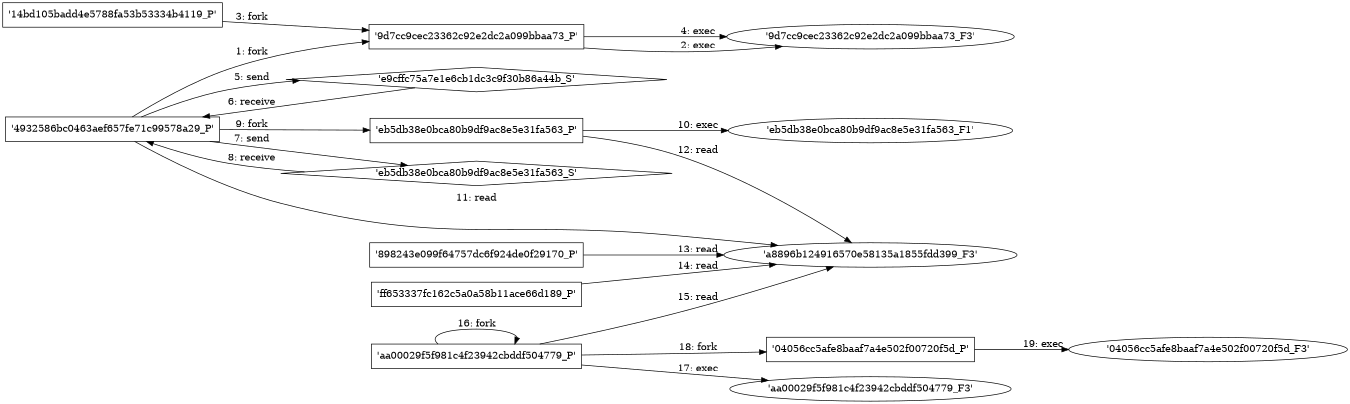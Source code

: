 digraph "D:\Learning\Paper\apt\基于CTI的攻击预警\Dataset\攻击图\ASGfromALLCTI\Cybersecurity threats How to discover, remediate, and mitigate.dot" {
rankdir="LR"
size="9"
fixedsize="false"
splines="true"
nodesep=0.3
ranksep=0
fontsize=10
overlap="scalexy"
engine= "neato"
	"'4932586bc0463aef657fe71c99578a29_P'" [node_type=Process shape=box]
	"'9d7cc9cec23362c92e2dc2a099bbaa73_P'" [node_type=Process shape=box]
	"'4932586bc0463aef657fe71c99578a29_P'" -> "'9d7cc9cec23362c92e2dc2a099bbaa73_P'" [label="1: fork"]
	"'9d7cc9cec23362c92e2dc2a099bbaa73_P'" [node_type=Process shape=box]
	"'9d7cc9cec23362c92e2dc2a099bbaa73_F3'" [node_type=File shape=ellipse]
	"'9d7cc9cec23362c92e2dc2a099bbaa73_P'" -> "'9d7cc9cec23362c92e2dc2a099bbaa73_F3'" [label="2: exec"]
	"'14bd105badd4e5788fa53b53334b4119_P'" [node_type=Process shape=box]
	"'9d7cc9cec23362c92e2dc2a099bbaa73_P'" [node_type=Process shape=box]
	"'14bd105badd4e5788fa53b53334b4119_P'" -> "'9d7cc9cec23362c92e2dc2a099bbaa73_P'" [label="3: fork"]
	"'9d7cc9cec23362c92e2dc2a099bbaa73_P'" [node_type=Process shape=box]
	"'9d7cc9cec23362c92e2dc2a099bbaa73_F3'" [node_type=File shape=ellipse]
	"'9d7cc9cec23362c92e2dc2a099bbaa73_P'" -> "'9d7cc9cec23362c92e2dc2a099bbaa73_F3'" [label="4: exec"]
	"'e9cffc75a7e1e6cb1dc3c9f30b86a44b_S'" [node_type=Socket shape=diamond]
	"'4932586bc0463aef657fe71c99578a29_P'" [node_type=Process shape=box]
	"'4932586bc0463aef657fe71c99578a29_P'" -> "'e9cffc75a7e1e6cb1dc3c9f30b86a44b_S'" [label="5: send"]
	"'e9cffc75a7e1e6cb1dc3c9f30b86a44b_S'" -> "'4932586bc0463aef657fe71c99578a29_P'" [label="6: receive"]
	"'eb5db38e0bca80b9df9ac8e5e31fa563_S'" [node_type=Socket shape=diamond]
	"'4932586bc0463aef657fe71c99578a29_P'" [node_type=Process shape=box]
	"'4932586bc0463aef657fe71c99578a29_P'" -> "'eb5db38e0bca80b9df9ac8e5e31fa563_S'" [label="7: send"]
	"'eb5db38e0bca80b9df9ac8e5e31fa563_S'" -> "'4932586bc0463aef657fe71c99578a29_P'" [label="8: receive"]
	"'4932586bc0463aef657fe71c99578a29_P'" [node_type=Process shape=box]
	"'eb5db38e0bca80b9df9ac8e5e31fa563_P'" [node_type=Process shape=box]
	"'4932586bc0463aef657fe71c99578a29_P'" -> "'eb5db38e0bca80b9df9ac8e5e31fa563_P'" [label="9: fork"]
	"'eb5db38e0bca80b9df9ac8e5e31fa563_P'" [node_type=Process shape=box]
	"'eb5db38e0bca80b9df9ac8e5e31fa563_F1'" [node_type=File shape=ellipse]
	"'eb5db38e0bca80b9df9ac8e5e31fa563_P'" -> "'eb5db38e0bca80b9df9ac8e5e31fa563_F1'" [label="10: exec"]
	"'a8896b124916570e58135a1855fdd399_F3'" [node_type=file shape=ellipse]
	"'4932586bc0463aef657fe71c99578a29_P'" [node_type=Process shape=box]
	"'4932586bc0463aef657fe71c99578a29_P'" -> "'a8896b124916570e58135a1855fdd399_F3'" [label="11: read"]
	"'a8896b124916570e58135a1855fdd399_F3'" [node_type=file shape=ellipse]
	"'eb5db38e0bca80b9df9ac8e5e31fa563_P'" [node_type=Process shape=box]
	"'eb5db38e0bca80b9df9ac8e5e31fa563_P'" -> "'a8896b124916570e58135a1855fdd399_F3'" [label="12: read"]
	"'a8896b124916570e58135a1855fdd399_F3'" [node_type=file shape=ellipse]
	"'898243e099f64757dc6f924de0f29170_P'" [node_type=Process shape=box]
	"'898243e099f64757dc6f924de0f29170_P'" -> "'a8896b124916570e58135a1855fdd399_F3'" [label="13: read"]
	"'a8896b124916570e58135a1855fdd399_F3'" [node_type=file shape=ellipse]
	"'ff653337fc162c5a0a58b11ace66d189_P'" [node_type=Process shape=box]
	"'ff653337fc162c5a0a58b11ace66d189_P'" -> "'a8896b124916570e58135a1855fdd399_F3'" [label="14: read"]
	"'a8896b124916570e58135a1855fdd399_F3'" [node_type=file shape=ellipse]
	"'aa00029f5f981c4f23942cbddf504779_P'" [node_type=Process shape=box]
	"'aa00029f5f981c4f23942cbddf504779_P'" -> "'a8896b124916570e58135a1855fdd399_F3'" [label="15: read"]
	"'aa00029f5f981c4f23942cbddf504779_P'" [node_type=Process shape=box]
	"'aa00029f5f981c4f23942cbddf504779_P'" [node_type=Process shape=box]
	"'aa00029f5f981c4f23942cbddf504779_P'" -> "'aa00029f5f981c4f23942cbddf504779_P'" [label="16: fork"]
	"'aa00029f5f981c4f23942cbddf504779_P'" [node_type=Process shape=box]
	"'aa00029f5f981c4f23942cbddf504779_F3'" [node_type=File shape=ellipse]
	"'aa00029f5f981c4f23942cbddf504779_P'" -> "'aa00029f5f981c4f23942cbddf504779_F3'" [label="17: exec"]
	"'aa00029f5f981c4f23942cbddf504779_P'" [node_type=Process shape=box]
	"'04056cc5afe8baaf7a4e502f00720f5d_P'" [node_type=Process shape=box]
	"'aa00029f5f981c4f23942cbddf504779_P'" -> "'04056cc5afe8baaf7a4e502f00720f5d_P'" [label="18: fork"]
	"'04056cc5afe8baaf7a4e502f00720f5d_P'" [node_type=Process shape=box]
	"'04056cc5afe8baaf7a4e502f00720f5d_F3'" [node_type=File shape=ellipse]
	"'04056cc5afe8baaf7a4e502f00720f5d_P'" -> "'04056cc5afe8baaf7a4e502f00720f5d_F3'" [label="19: exec"]
}
